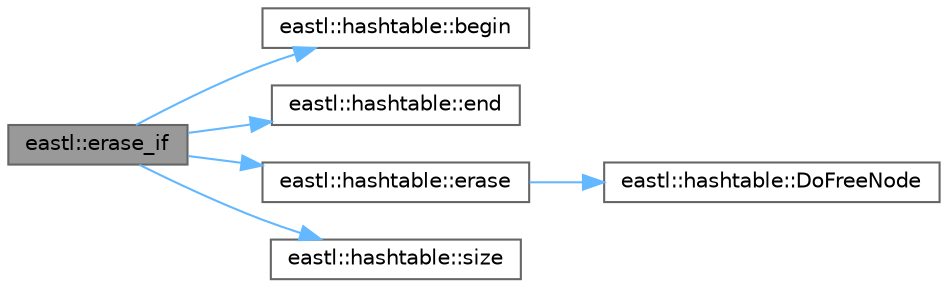 digraph "eastl::erase_if"
{
 // LATEX_PDF_SIZE
  bgcolor="transparent";
  edge [fontname=Helvetica,fontsize=10,labelfontname=Helvetica,labelfontsize=10];
  node [fontname=Helvetica,fontsize=10,shape=box,height=0.2,width=0.4];
  rankdir="LR";
  Node1 [id="Node000001",label="eastl::erase_if",height=0.2,width=0.4,color="gray40", fillcolor="grey60", style="filled", fontcolor="black",tooltip=" "];
  Node1 -> Node2 [id="edge1_Node000001_Node000002",color="steelblue1",style="solid",tooltip=" "];
  Node2 [id="Node000002",label="eastl::hashtable::begin",height=0.2,width=0.4,color="grey40", fillcolor="white", style="filled",URL="$classeastl_1_1hashtable.html#a95f401c3590308b9cd05dcefcd3a340d",tooltip=" "];
  Node1 -> Node3 [id="edge2_Node000001_Node000003",color="steelblue1",style="solid",tooltip=" "];
  Node3 [id="Node000003",label="eastl::hashtable::end",height=0.2,width=0.4,color="grey40", fillcolor="white", style="filled",URL="$classeastl_1_1hashtable.html#a7796c76132d7c8325acdd93e237b3eb8",tooltip=" "];
  Node1 -> Node4 [id="edge3_Node000001_Node000004",color="steelblue1",style="solid",tooltip=" "];
  Node4 [id="Node000004",label="eastl::hashtable::erase",height=0.2,width=0.4,color="grey40", fillcolor="white", style="filled",URL="$classeastl_1_1hashtable.html#a1650fc92c06eb65f0dc239ef3718f962",tooltip=" "];
  Node4 -> Node5 [id="edge4_Node000004_Node000005",color="steelblue1",style="solid",tooltip=" "];
  Node5 [id="Node000005",label="eastl::hashtable::DoFreeNode",height=0.2,width=0.4,color="grey40", fillcolor="white", style="filled",URL="$classeastl_1_1hashtable.html#a05a08613e4aa900e46ace82cd0337e06",tooltip=" "];
  Node1 -> Node6 [id="edge5_Node000001_Node000006",color="steelblue1",style="solid",tooltip=" "];
  Node6 [id="Node000006",label="eastl::hashtable::size",height=0.2,width=0.4,color="grey40", fillcolor="white", style="filled",URL="$classeastl_1_1hashtable.html#a94a4bf1ef0e460111d8b56d410e0722a",tooltip=" "];
}
